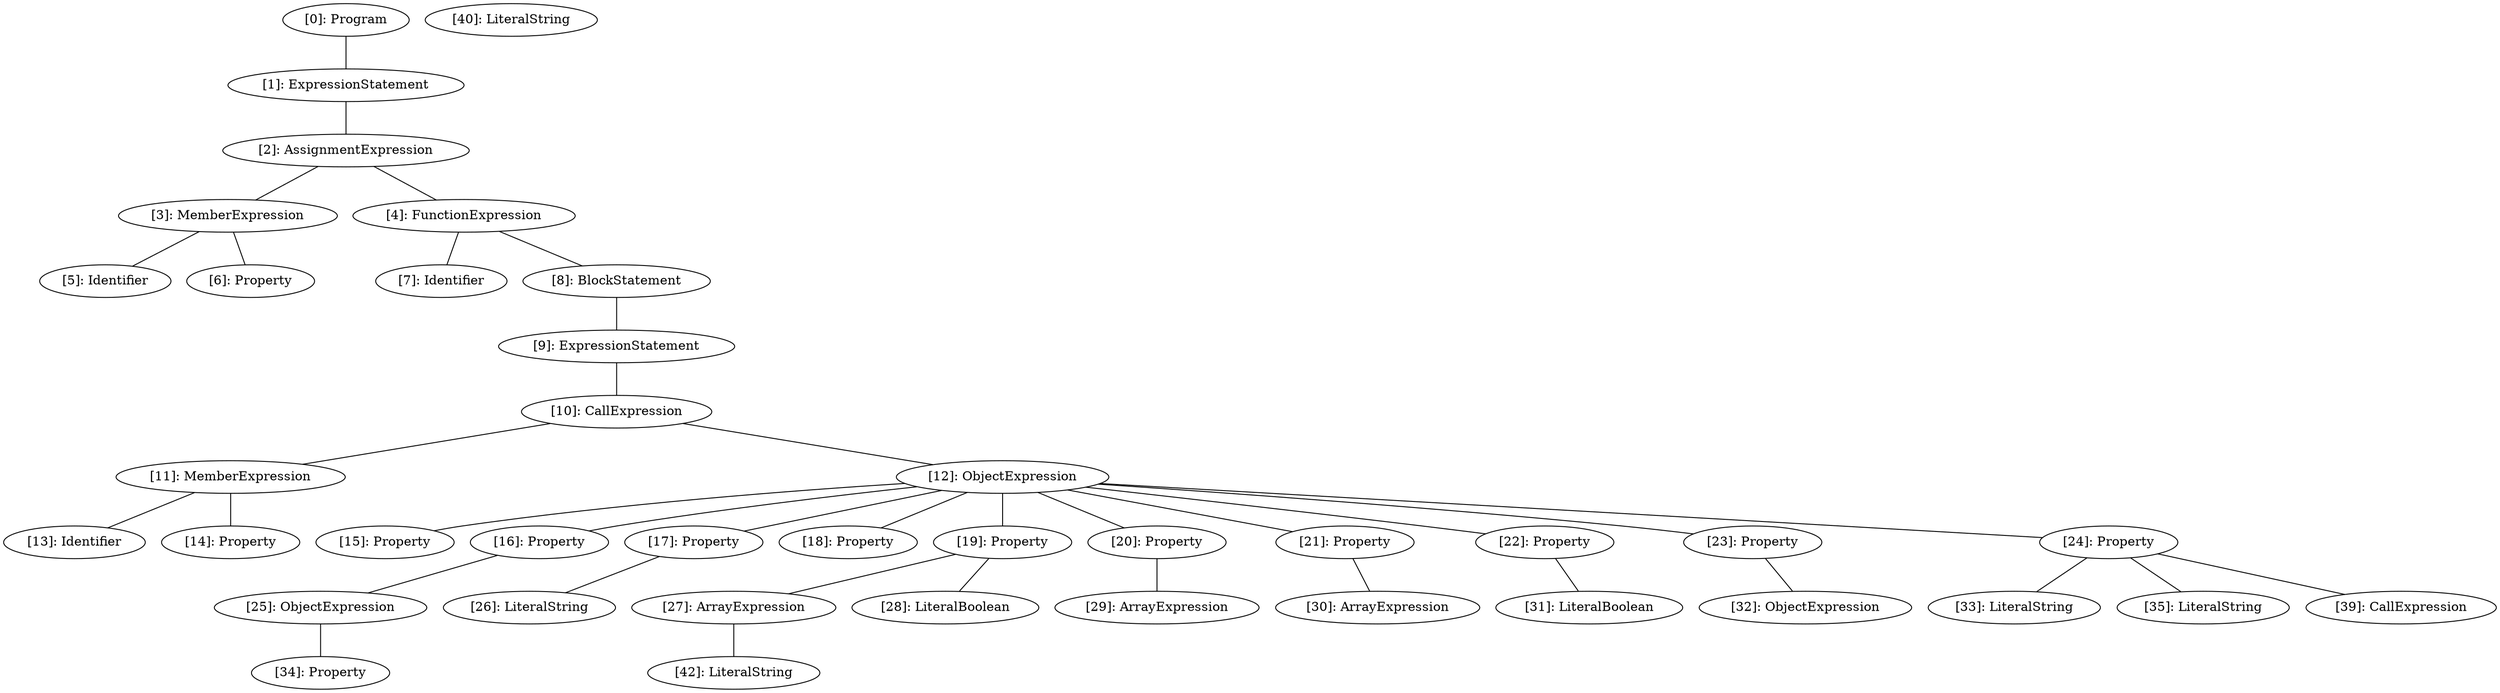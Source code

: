 // Result
graph {
	0 [label="[0]: Program"]
	1 [label="[1]: ExpressionStatement"]
	2 [label="[2]: AssignmentExpression"]
	3 [label="[3]: MemberExpression"]
	4 [label="[4]: FunctionExpression"]
	5 [label="[5]: Identifier"]
	6 [label="[6]: Property"]
	7 [label="[7]: Identifier"]
	8 [label="[8]: BlockStatement"]
	9 [label="[9]: ExpressionStatement"]
	10 [label="[10]: CallExpression"]
	11 [label="[11]: MemberExpression"]
	12 [label="[12]: ObjectExpression"]
	13 [label="[13]: Identifier"]
	14 [label="[14]: Property"]
	15 [label="[15]: Property"]
	16 [label="[16]: Property"]
	17 [label="[17]: Property"]
	18 [label="[18]: Property"]
	19 [label="[19]: Property"]
	20 [label="[20]: Property"]
	21 [label="[21]: Property"]
	22 [label="[22]: Property"]
	23 [label="[23]: Property"]
	24 [label="[24]: Property"]
	25 [label="[25]: ObjectExpression"]
	26 [label="[26]: LiteralString"]
	27 [label="[27]: ArrayExpression"]
	28 [label="[28]: LiteralBoolean"]
	29 [label="[29]: ArrayExpression"]
	30 [label="[30]: ArrayExpression"]
	31 [label="[31]: LiteralBoolean"]
	32 [label="[32]: ObjectExpression"]
	33 [label="[33]: LiteralString"]
	34 [label="[34]: Property"]
	35 [label="[35]: LiteralString"]
	39 [label="[39]: CallExpression"]
	40 [label="[40]: LiteralString"]
	42 [label="[42]: LiteralString"]
	0 -- 1
	1 -- 2
	2 -- 3
	2 -- 4
	3 -- 5
	3 -- 6
	4 -- 7
	4 -- 8
	8 -- 9
	9 -- 10
	10 -- 11
	10 -- 12
	11 -- 13
	11 -- 14
	12 -- 15
	12 -- 16
	12 -- 17
	12 -- 18
	12 -- 19
	12 -- 20
	12 -- 21
	12 -- 22
	12 -- 23
	12 -- 24
	16 -- 25
	17 -- 26
	19 -- 27
	19 -- 28
	20 -- 29
	21 -- 30
	22 -- 31
	23 -- 32
	24 -- 33
	24 -- 35
	24 -- 39
	25 -- 34
	27 -- 42
}

